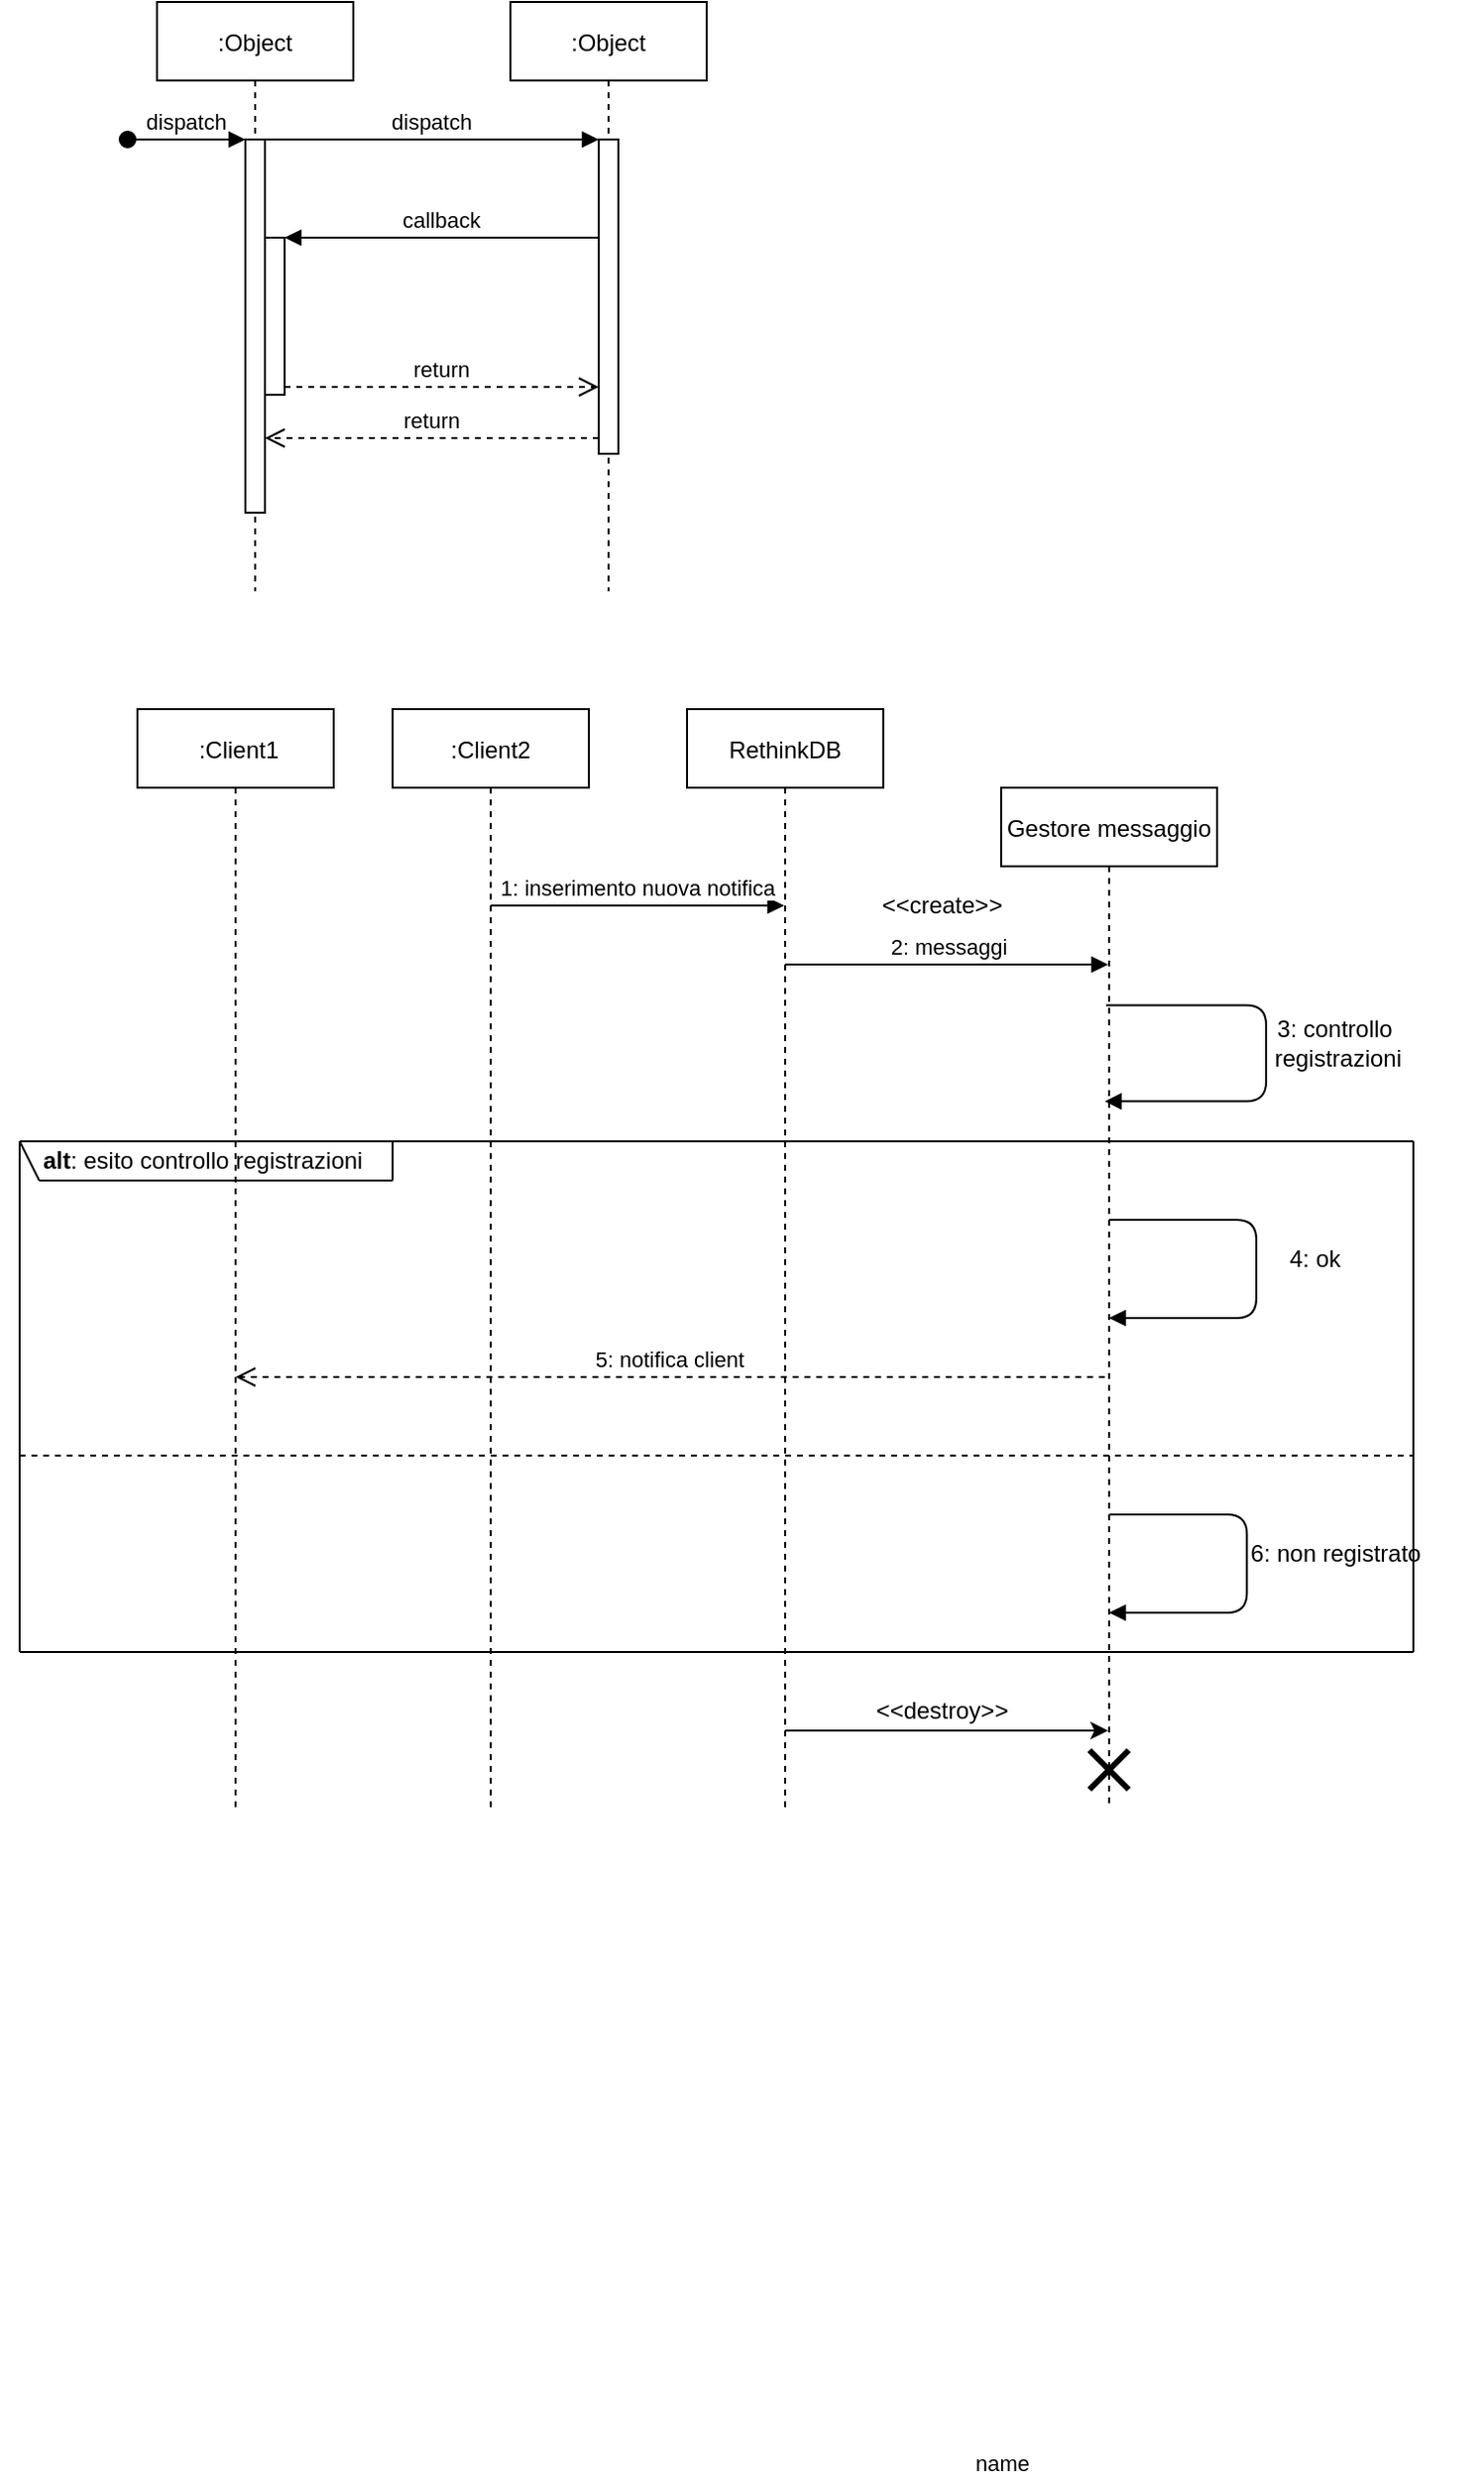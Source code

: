 <mxfile version="14.1.9" type="device"><diagram id="kgpKYQtTHZ0yAKxKKP6v" name="Page-1"><mxGraphModel dx="760" dy="630" grid="1" gridSize="10" guides="1" tooltips="1" connect="1" arrows="1" fold="1" page="1" pageScale="1" pageWidth="850" pageHeight="1100" math="0" shadow="0"><root><mxCell id="0"/><mxCell id="1" parent="0"/><mxCell id="3nuBFxr9cyL0pnOWT2aG-1" value=":Object" style="shape=umlLifeline;perimeter=lifelinePerimeter;container=1;collapsible=0;recursiveResize=0;rounded=0;shadow=0;strokeWidth=1;" parent="1" vertex="1"><mxGeometry x="120" y="80" width="100" height="300" as="geometry"/></mxCell><mxCell id="3nuBFxr9cyL0pnOWT2aG-2" value="" style="points=[];perimeter=orthogonalPerimeter;rounded=0;shadow=0;strokeWidth=1;" parent="3nuBFxr9cyL0pnOWT2aG-1" vertex="1"><mxGeometry x="45" y="70" width="10" height="190" as="geometry"/></mxCell><mxCell id="3nuBFxr9cyL0pnOWT2aG-3" value="dispatch" style="verticalAlign=bottom;startArrow=oval;endArrow=block;startSize=8;shadow=0;strokeWidth=1;" parent="3nuBFxr9cyL0pnOWT2aG-1" target="3nuBFxr9cyL0pnOWT2aG-2" edge="1"><mxGeometry relative="1" as="geometry"><mxPoint x="-15" y="70" as="sourcePoint"/></mxGeometry></mxCell><mxCell id="3nuBFxr9cyL0pnOWT2aG-4" value="" style="points=[];perimeter=orthogonalPerimeter;rounded=0;shadow=0;strokeWidth=1;" parent="3nuBFxr9cyL0pnOWT2aG-1" vertex="1"><mxGeometry x="55" y="120" width="10" height="80" as="geometry"/></mxCell><mxCell id="3nuBFxr9cyL0pnOWT2aG-5" value=":Object" style="shape=umlLifeline;perimeter=lifelinePerimeter;container=1;collapsible=0;recursiveResize=0;rounded=0;shadow=0;strokeWidth=1;" parent="1" vertex="1"><mxGeometry x="300" y="80" width="100" height="300" as="geometry"/></mxCell><mxCell id="3nuBFxr9cyL0pnOWT2aG-6" value="" style="points=[];perimeter=orthogonalPerimeter;rounded=0;shadow=0;strokeWidth=1;" parent="3nuBFxr9cyL0pnOWT2aG-5" vertex="1"><mxGeometry x="45" y="70" width="10" height="160" as="geometry"/></mxCell><mxCell id="3nuBFxr9cyL0pnOWT2aG-7" value="return" style="verticalAlign=bottom;endArrow=open;dashed=1;endSize=8;exitX=0;exitY=0.95;shadow=0;strokeWidth=1;" parent="1" source="3nuBFxr9cyL0pnOWT2aG-6" target="3nuBFxr9cyL0pnOWT2aG-2" edge="1"><mxGeometry relative="1" as="geometry"><mxPoint x="275" y="236" as="targetPoint"/></mxGeometry></mxCell><mxCell id="3nuBFxr9cyL0pnOWT2aG-8" value="dispatch" style="verticalAlign=bottom;endArrow=block;entryX=0;entryY=0;shadow=0;strokeWidth=1;" parent="1" source="3nuBFxr9cyL0pnOWT2aG-2" target="3nuBFxr9cyL0pnOWT2aG-6" edge="1"><mxGeometry relative="1" as="geometry"><mxPoint x="275" y="160" as="sourcePoint"/></mxGeometry></mxCell><mxCell id="3nuBFxr9cyL0pnOWT2aG-9" value="callback" style="verticalAlign=bottom;endArrow=block;entryX=1;entryY=0;shadow=0;strokeWidth=1;" parent="1" source="3nuBFxr9cyL0pnOWT2aG-6" target="3nuBFxr9cyL0pnOWT2aG-4" edge="1"><mxGeometry relative="1" as="geometry"><mxPoint x="240" y="200" as="sourcePoint"/></mxGeometry></mxCell><mxCell id="3nuBFxr9cyL0pnOWT2aG-10" value="return" style="verticalAlign=bottom;endArrow=open;dashed=1;endSize=8;exitX=1;exitY=0.95;shadow=0;strokeWidth=1;" parent="1" source="3nuBFxr9cyL0pnOWT2aG-4" target="3nuBFxr9cyL0pnOWT2aG-6" edge="1"><mxGeometry relative="1" as="geometry"><mxPoint x="240" y="257" as="targetPoint"/></mxGeometry></mxCell><mxCell id="YskW02P9zlXLZoo4f7kU-1" value="RethinkDB" style="shape=umlLifeline;perimeter=lifelinePerimeter;container=1;collapsible=0;recursiveResize=0;rounded=0;shadow=0;strokeWidth=1;" parent="1" vertex="1"><mxGeometry x="390" y="440" width="100" height="560" as="geometry"/></mxCell><mxCell id="puXDdgKWuq6Eznczf4nU-10" value="2: messaggi" style="html=1;verticalAlign=bottom;endArrow=block;" edge="1" parent="YskW02P9zlXLZoo4f7kU-1" target="YskW02P9zlXLZoo4f7kU-7"><mxGeometry width="80" relative="1" as="geometry"><mxPoint x="50" y="130" as="sourcePoint"/><mxPoint x="130" y="130" as="targetPoint"/></mxGeometry></mxCell><mxCell id="YskW02P9zlXLZoo4f7kU-3" value=":Client2" style="shape=umlLifeline;perimeter=lifelinePerimeter;container=1;collapsible=0;recursiveResize=0;rounded=0;shadow=0;strokeWidth=1;" parent="1" vertex="1"><mxGeometry x="240" y="440" width="100" height="560" as="geometry"/></mxCell><mxCell id="YskW02P9zlXLZoo4f7kU-5" value=" :Client1" style="shape=umlLifeline;perimeter=lifelinePerimeter;container=1;collapsible=0;recursiveResize=0;rounded=0;shadow=0;strokeWidth=1;" parent="1" vertex="1"><mxGeometry x="110" y="440" width="100" height="560" as="geometry"/></mxCell><mxCell id="YskW02P9zlXLZoo4f7kU-7" value="Gestore messaggio" style="shape=umlLifeline;perimeter=lifelinePerimeter;container=1;collapsible=0;recursiveResize=0;rounded=0;shadow=0;strokeWidth=1;" parent="1" vertex="1"><mxGeometry x="550" y="480" width="110" height="520" as="geometry"/></mxCell><mxCell id="puXDdgKWuq6Eznczf4nU-28" value="" style="shape=umlDestroy;whiteSpace=wrap;html=1;strokeWidth=3;" vertex="1" parent="YskW02P9zlXLZoo4f7kU-7"><mxGeometry x="45" y="490" width="20" height="20" as="geometry"/></mxCell><mxCell id="YskW02P9zlXLZoo4f7kU-9" value="1: inserimento nuova notifica" style="verticalAlign=bottom;endArrow=block;shadow=0;strokeWidth=1;" parent="1" source="YskW02P9zlXLZoo4f7kU-3" target="YskW02P9zlXLZoo4f7kU-1" edge="1"><mxGeometry relative="1" as="geometry"><mxPoint x="360" y="530" as="sourcePoint"/><mxPoint x="530" y="530" as="targetPoint"/><Array as="points"><mxPoint x="340" y="540"/></Array></mxGeometry></mxCell><mxCell id="YskW02P9zlXLZoo4f7kU-11" value="&amp;lt;&amp;lt;create&amp;gt;&amp;gt;" style="text;html=1;strokeColor=none;fillColor=none;align=center;verticalAlign=middle;whiteSpace=wrap;rounded=0;" parent="1" vertex="1"><mxGeometry x="500" y="530" width="40" height="20" as="geometry"/></mxCell><mxCell id="YskW02P9zlXLZoo4f7kU-16" value="3: controllo&lt;br&gt;&amp;nbsp;registrazioni" style="text;html=1;strokeColor=none;fillColor=none;align=center;verticalAlign=middle;whiteSpace=wrap;rounded=0;" parent="1" vertex="1"><mxGeometry x="645" y="590" width="150" height="40" as="geometry"/></mxCell><mxCell id="puXDdgKWuq6Eznczf4nU-1" value="" style="endArrow=none;html=1;" edge="1" parent="1"><mxGeometry width="50" height="50" relative="1" as="geometry"><mxPoint x="50" y="660" as="sourcePoint"/><mxPoint x="760" y="660" as="targetPoint"/></mxGeometry></mxCell><mxCell id="puXDdgKWuq6Eznczf4nU-7" value="" style="endArrow=none;html=1;" edge="1" parent="1"><mxGeometry width="50" height="50" relative="1" as="geometry"><mxPoint x="50" y="920" as="sourcePoint"/><mxPoint x="50" y="660" as="targetPoint"/></mxGeometry></mxCell><mxCell id="puXDdgKWuq6Eznczf4nU-9" value="" style="endArrow=none;html=1;" edge="1" parent="1"><mxGeometry width="50" height="50" relative="1" as="geometry"><mxPoint x="760" y="920" as="sourcePoint"/><mxPoint x="760" y="660" as="targetPoint"/></mxGeometry></mxCell><mxCell id="puXDdgKWuq6Eznczf4nU-11" value="" style="endArrow=block;endFill=1;html=1;edgeStyle=orthogonalEdgeStyle;align=left;verticalAlign=top;" edge="1" parent="1" source="YskW02P9zlXLZoo4f7kU-7" target="YskW02P9zlXLZoo4f7kU-7"><mxGeometry x="1" y="236" relative="1" as="geometry"><mxPoint x="600" y="700" as="sourcePoint"/><mxPoint x="680" y="750" as="targetPoint"/><Array as="points"><mxPoint x="680" y="700"/><mxPoint x="680" y="750"/></Array><mxPoint x="-54" y="-6" as="offset"/></mxGeometry></mxCell><mxCell id="puXDdgKWuq6Eznczf4nU-13" value="4: ok" style="text;html=1;strokeColor=none;fillColor=none;align=center;verticalAlign=middle;whiteSpace=wrap;rounded=0;" vertex="1" parent="1"><mxGeometry x="690" y="710" width="40" height="20" as="geometry"/></mxCell><mxCell id="puXDdgKWuq6Eznczf4nU-14" value="5: notifica client" style="verticalAlign=bottom;endArrow=open;dashed=1;endSize=8;exitX=0.48;exitY=0.577;shadow=0;strokeWidth=1;exitDx=0;exitDy=0;exitPerimeter=0;" edge="1" parent="1" source="YskW02P9zlXLZoo4f7kU-7" target="YskW02P9zlXLZoo4f7kU-5"><mxGeometry relative="1" as="geometry"><mxPoint x="425" y="780" as="targetPoint"/><mxPoint x="595" y="780" as="sourcePoint"/><Array as="points"><mxPoint x="450" y="780"/></Array></mxGeometry></mxCell><mxCell id="puXDdgKWuq6Eznczf4nU-3" value="&lt;b&gt;alt&lt;/b&gt;: esito controllo registrazioni&amp;nbsp;" style="text;html=1;strokeColor=none;fillColor=none;align=center;verticalAlign=middle;whiteSpace=wrap;rounded=0;" vertex="1" parent="1"><mxGeometry x="40" y="660" width="210" height="20" as="geometry"/></mxCell><mxCell id="puXDdgKWuq6Eznczf4nU-6" value="" style="endArrow=none;html=1;" edge="1" parent="1"><mxGeometry width="50" height="50" relative="1" as="geometry"><mxPoint x="60" y="680" as="sourcePoint"/><mxPoint x="240" y="680" as="targetPoint"/></mxGeometry></mxCell><mxCell id="puXDdgKWuq6Eznczf4nU-5" value="" style="endArrow=none;html=1;" edge="1" parent="1"><mxGeometry width="50" height="50" relative="1" as="geometry"><mxPoint x="50" y="660" as="sourcePoint"/><mxPoint x="60" y="680" as="targetPoint"/></mxGeometry></mxCell><mxCell id="puXDdgKWuq6Eznczf4nU-8" value="" style="endArrow=none;html=1;" edge="1" parent="1"><mxGeometry width="50" height="50" relative="1" as="geometry"><mxPoint x="240" y="680" as="sourcePoint"/><mxPoint x="240" y="660" as="targetPoint"/></mxGeometry></mxCell><mxCell id="puXDdgKWuq6Eznczf4nU-15" value="" style="endArrow=none;dashed=1;html=1;" edge="1" parent="1"><mxGeometry width="50" height="50" relative="1" as="geometry"><mxPoint x="50" y="820" as="sourcePoint"/><mxPoint x="760" y="820" as="targetPoint"/></mxGeometry></mxCell><mxCell id="puXDdgKWuq6Eznczf4nU-21" value="name" style="endArrow=block;endFill=1;html=1;edgeStyle=orthogonalEdgeStyle;align=left;verticalAlign=top;" edge="1" parent="1"><mxGeometry x="-1" y="-475" relative="1" as="geometry"><mxPoint x="605.19" y="850" as="sourcePoint"/><mxPoint x="605" y="900" as="targetPoint"/><Array as="points"><mxPoint x="675.19" y="850"/><mxPoint x="675.19" y="900"/></Array><mxPoint x="-70" y="-5" as="offset"/></mxGeometry></mxCell><mxCell id="puXDdgKWuq6Eznczf4nU-23" value="6: non registrato&lt;br&gt;" style="text;html=1;align=center;verticalAlign=middle;resizable=0;points=[];autosize=1;" vertex="1" parent="1"><mxGeometry x="670" y="860" width="100" height="20" as="geometry"/></mxCell><mxCell id="puXDdgKWuq6Eznczf4nU-25" value="" style="endArrow=none;html=1;" edge="1" parent="1"><mxGeometry width="50" height="50" relative="1" as="geometry"><mxPoint x="50" y="920" as="sourcePoint"/><mxPoint x="760" y="920" as="targetPoint"/></mxGeometry></mxCell><mxCell id="puXDdgKWuq6Eznczf4nU-26" value="" style="endArrow=classic;html=1;" edge="1" parent="1" source="YskW02P9zlXLZoo4f7kU-1" target="YskW02P9zlXLZoo4f7kU-7"><mxGeometry width="50" height="50" relative="1" as="geometry"><mxPoint x="460" y="1010" as="sourcePoint"/><mxPoint x="510" y="960" as="targetPoint"/><Array as="points"><mxPoint x="470" y="960"/></Array></mxGeometry></mxCell><mxCell id="puXDdgKWuq6Eznczf4nU-27" value="&amp;lt;&amp;lt;destroy&amp;gt;&amp;gt;" style="text;html=1;strokeColor=none;fillColor=none;align=center;verticalAlign=middle;whiteSpace=wrap;rounded=0;" vertex="1" parent="1"><mxGeometry x="500" y="940" width="40" height="20" as="geometry"/></mxCell><mxCell id="puXDdgKWuq6Eznczf4nU-29" value="" style="endArrow=block;endFill=1;html=1;edgeStyle=orthogonalEdgeStyle;align=left;verticalAlign=top;entryX=0.48;entryY=0.307;entryDx=0;entryDy=0;entryPerimeter=0;exitX=0.486;exitY=0.213;exitDx=0;exitDy=0;exitPerimeter=0;" edge="1" parent="1" source="YskW02P9zlXLZoo4f7kU-7" target="YskW02P9zlXLZoo4f7kU-7"><mxGeometry x="1" y="236" relative="1" as="geometry"><mxPoint x="610" y="590" as="sourcePoint"/><mxPoint x="610" y="640" as="targetPoint"/><Array as="points"><mxPoint x="685" y="591"/><mxPoint x="685" y="640"/></Array><mxPoint x="-54" y="-6" as="offset"/></mxGeometry></mxCell></root></mxGraphModel></diagram></mxfile>